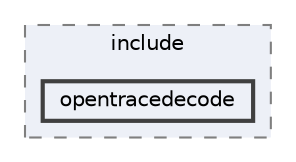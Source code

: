 digraph "build-pkg/dist/usr/include/opentracedecode"
{
 // LATEX_PDF_SIZE
  bgcolor="transparent";
  edge [fontname=Helvetica,fontsize=10,labelfontname=Helvetica,labelfontsize=10];
  node [fontname=Helvetica,fontsize=10,shape=box,height=0.2,width=0.4];
  compound=true
  subgraph clusterdir_542b6855ba527d81db3cb2464a46073a {
    graph [ bgcolor="#edf0f7", pencolor="grey50", label="include", fontname=Helvetica,fontsize=10 style="filled,dashed", URL="dir_542b6855ba527d81db3cb2464a46073a.html",tooltip=""]
  dir_89fe908ea80be1def90754b0014cbe1f [label="opentracedecode", fillcolor="#edf0f7", color="grey25", style="filled,bold", URL="dir_89fe908ea80be1def90754b0014cbe1f.html",tooltip=""];
  }
}

